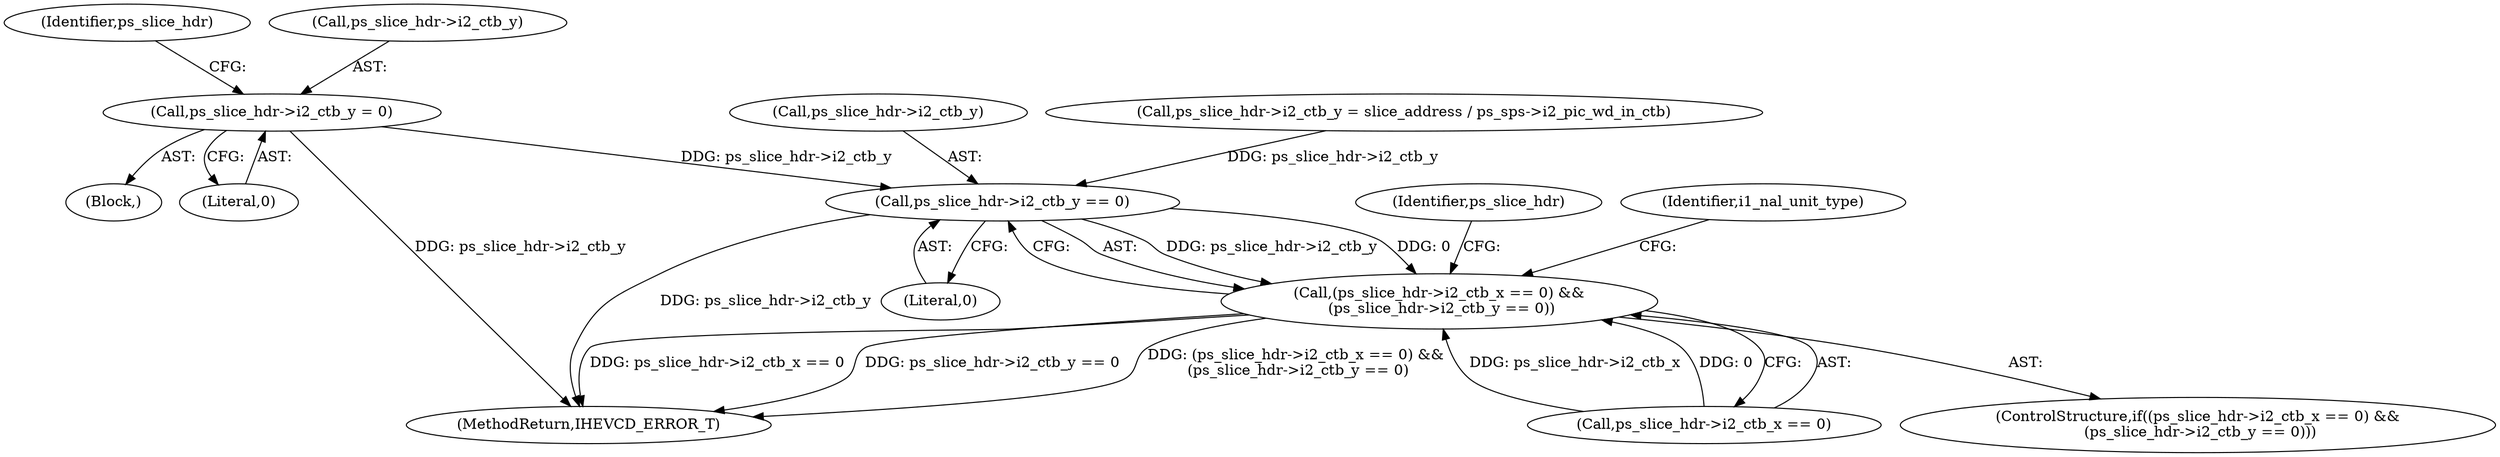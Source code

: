 digraph "0_Android_a1424724a00d62ac5efa0e27953eed66850d662f@pointer" {
"1002482" [label="(Call,ps_slice_hdr->i2_ctb_y = 0)"];
"1002570" [label="(Call,ps_slice_hdr->i2_ctb_y == 0)"];
"1002564" [label="(Call,(ps_slice_hdr->i2_ctb_x == 0) &&\n (ps_slice_hdr->i2_ctb_y == 0))"];
"1002578" [label="(Identifier,ps_slice_hdr)"];
"1002571" [label="(Call,ps_slice_hdr->i2_ctb_y)"];
"1002446" [label="(Call,ps_slice_hdr->i2_ctb_y = slice_address / ps_sps->i2_pic_wd_in_ctb)"];
"1002570" [label="(Call,ps_slice_hdr->i2_ctb_y == 0)"];
"1002482" [label="(Call,ps_slice_hdr->i2_ctb_y = 0)"];
"1002563" [label="(ControlStructure,if((ps_slice_hdr->i2_ctb_x == 0) &&\n (ps_slice_hdr->i2_ctb_y == 0)))"];
"1002486" [label="(Literal,0)"];
"1002564" [label="(Call,(ps_slice_hdr->i2_ctb_x == 0) &&\n (ps_slice_hdr->i2_ctb_y == 0))"];
"1002489" [label="(Identifier,ps_slice_hdr)"];
"1002617" [label="(MethodReturn,IHEVCD_ERROR_T)"];
"1002584" [label="(Identifier,i1_nal_unit_type)"];
"1002565" [label="(Call,ps_slice_hdr->i2_ctb_x == 0)"];
"1002483" [label="(Call,ps_slice_hdr->i2_ctb_y)"];
"1002476" [label="(Block,)"];
"1002574" [label="(Literal,0)"];
"1002482" -> "1002476"  [label="AST: "];
"1002482" -> "1002486"  [label="CFG: "];
"1002483" -> "1002482"  [label="AST: "];
"1002486" -> "1002482"  [label="AST: "];
"1002489" -> "1002482"  [label="CFG: "];
"1002482" -> "1002617"  [label="DDG: ps_slice_hdr->i2_ctb_y"];
"1002482" -> "1002570"  [label="DDG: ps_slice_hdr->i2_ctb_y"];
"1002570" -> "1002564"  [label="AST: "];
"1002570" -> "1002574"  [label="CFG: "];
"1002571" -> "1002570"  [label="AST: "];
"1002574" -> "1002570"  [label="AST: "];
"1002564" -> "1002570"  [label="CFG: "];
"1002570" -> "1002617"  [label="DDG: ps_slice_hdr->i2_ctb_y"];
"1002570" -> "1002564"  [label="DDG: ps_slice_hdr->i2_ctb_y"];
"1002570" -> "1002564"  [label="DDG: 0"];
"1002446" -> "1002570"  [label="DDG: ps_slice_hdr->i2_ctb_y"];
"1002564" -> "1002563"  [label="AST: "];
"1002564" -> "1002565"  [label="CFG: "];
"1002565" -> "1002564"  [label="AST: "];
"1002578" -> "1002564"  [label="CFG: "];
"1002584" -> "1002564"  [label="CFG: "];
"1002564" -> "1002617"  [label="DDG: (ps_slice_hdr->i2_ctb_x == 0) &&\n (ps_slice_hdr->i2_ctb_y == 0)"];
"1002564" -> "1002617"  [label="DDG: ps_slice_hdr->i2_ctb_x == 0"];
"1002564" -> "1002617"  [label="DDG: ps_slice_hdr->i2_ctb_y == 0"];
"1002565" -> "1002564"  [label="DDG: ps_slice_hdr->i2_ctb_x"];
"1002565" -> "1002564"  [label="DDG: 0"];
}
